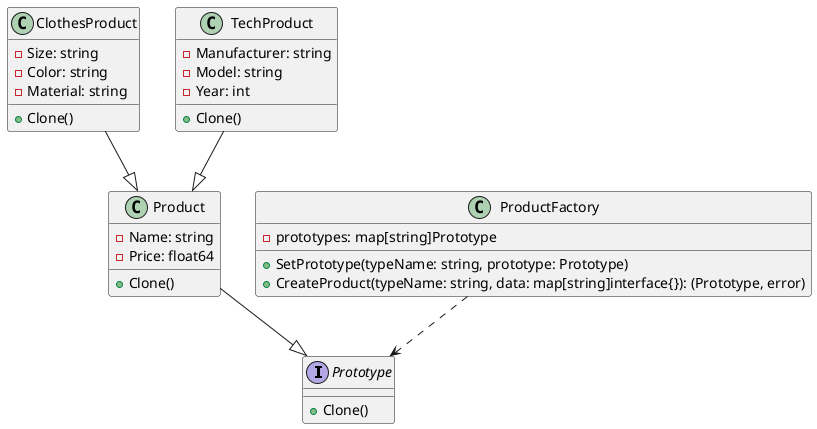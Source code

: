 @startuml

interface Prototype {
  + Clone()
}

class Product {
  - Name: string
  - Price: float64
  + Clone()
}

class ClothesProduct {
  - Size: string
  - Color: string
  - Material: string
  + Clone()
}

class TechProduct {
  - Manufacturer: string
  - Model: string
  - Year: int
  + Clone()
}

class ProductFactory {
  - prototypes: map[string]Prototype
  + SetPrototype(typeName: string, prototype: Prototype)
  + CreateProduct(typeName: string, data: map[string]interface{}): (Prototype, error)
}

Product --|> Prototype
ClothesProduct --|> Product
TechProduct --|> Product
ProductFactory ..> Prototype

@enduml